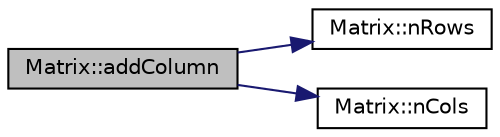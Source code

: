 digraph "Matrix::addColumn"
{
  bgcolor="transparent";
  edge [fontname="Helvetica",fontsize="10",labelfontname="Helvetica",labelfontsize="10"];
  node [fontname="Helvetica",fontsize="10",shape=record];
  rankdir="LR";
  Node15 [label="Matrix::addColumn",height=0.2,width=0.4,color="black", fillcolor="grey75", style="filled", fontcolor="black"];
  Node15 -> Node16 [color="midnightblue",fontsize="10",style="solid",fontname="Helvetica"];
  Node16 [label="Matrix::nRows",height=0.2,width=0.4,color="black",URL="$classMatrix.html#ad654d350a6c4831500016c403756cb88"];
  Node15 -> Node17 [color="midnightblue",fontsize="10",style="solid",fontname="Helvetica"];
  Node17 [label="Matrix::nCols",height=0.2,width=0.4,color="black",URL="$classMatrix.html#a978acd1635d3b39906fb359b64120eb1"];
}
